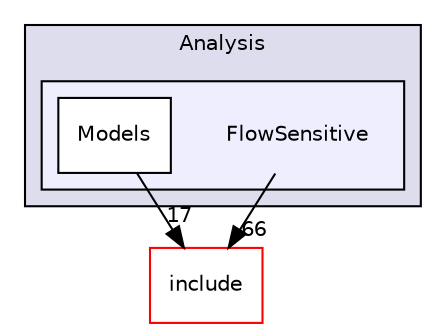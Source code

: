 digraph "lib/Analysis/FlowSensitive" {
  bgcolor=transparent;
  compound=true
  node [ fontsize="10", fontname="Helvetica"];
  edge [ labelfontsize="10", labelfontname="Helvetica"];
  subgraph clusterdir_a25db018342d3ae6c7e6779086c18378 {
    graph [ bgcolor="#ddddee", pencolor="black", label="Analysis" fontname="Helvetica", fontsize="10", URL="dir_a25db018342d3ae6c7e6779086c18378.html"]
  subgraph clusterdir_01f09df39ab952d5437bfae86d03d298 {
    graph [ bgcolor="#eeeeff", pencolor="black", label="" URL="dir_01f09df39ab952d5437bfae86d03d298.html"];
    dir_01f09df39ab952d5437bfae86d03d298 [shape=plaintext label="FlowSensitive"];
    dir_1a93a47be12773ae4090cb3125a869c4 [shape=box label="Models" color="black" fillcolor="white" style="filled" URL="dir_1a93a47be12773ae4090cb3125a869c4.html"];
  }
  }
  dir_d44c64559bbebec7f509842c48db8b23 [shape=box label="include" color="red" URL="dir_d44c64559bbebec7f509842c48db8b23.html"];
  dir_1a93a47be12773ae4090cb3125a869c4->dir_d44c64559bbebec7f509842c48db8b23 [headlabel="17", labeldistance=1.5 headhref="dir_000025_000001.html"];
  dir_01f09df39ab952d5437bfae86d03d298->dir_d44c64559bbebec7f509842c48db8b23 [headlabel="66", labeldistance=1.5 headhref="dir_000024_000001.html"];
}
